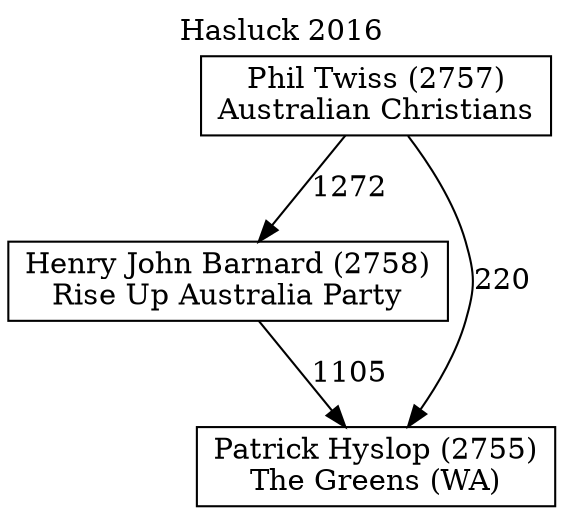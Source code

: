 // House preference flow
digraph "Patrick Hyslop (2755)_Hasluck_2016" {
	graph [label="Hasluck 2016" labelloc=t mclimit=10]
	node [shape=box]
	"Phil Twiss (2757)" [label="Phil Twiss (2757)
Australian Christians"]
	"Henry John Barnard (2758)" [label="Henry John Barnard (2758)
Rise Up Australia Party"]
	"Patrick Hyslop (2755)" [label="Patrick Hyslop (2755)
The Greens (WA)"]
	"Phil Twiss (2757)" -> "Patrick Hyslop (2755)" [label=220]
	"Phil Twiss (2757)" -> "Henry John Barnard (2758)" [label=1272]
	"Henry John Barnard (2758)" -> "Patrick Hyslop (2755)" [label=1105]
}
